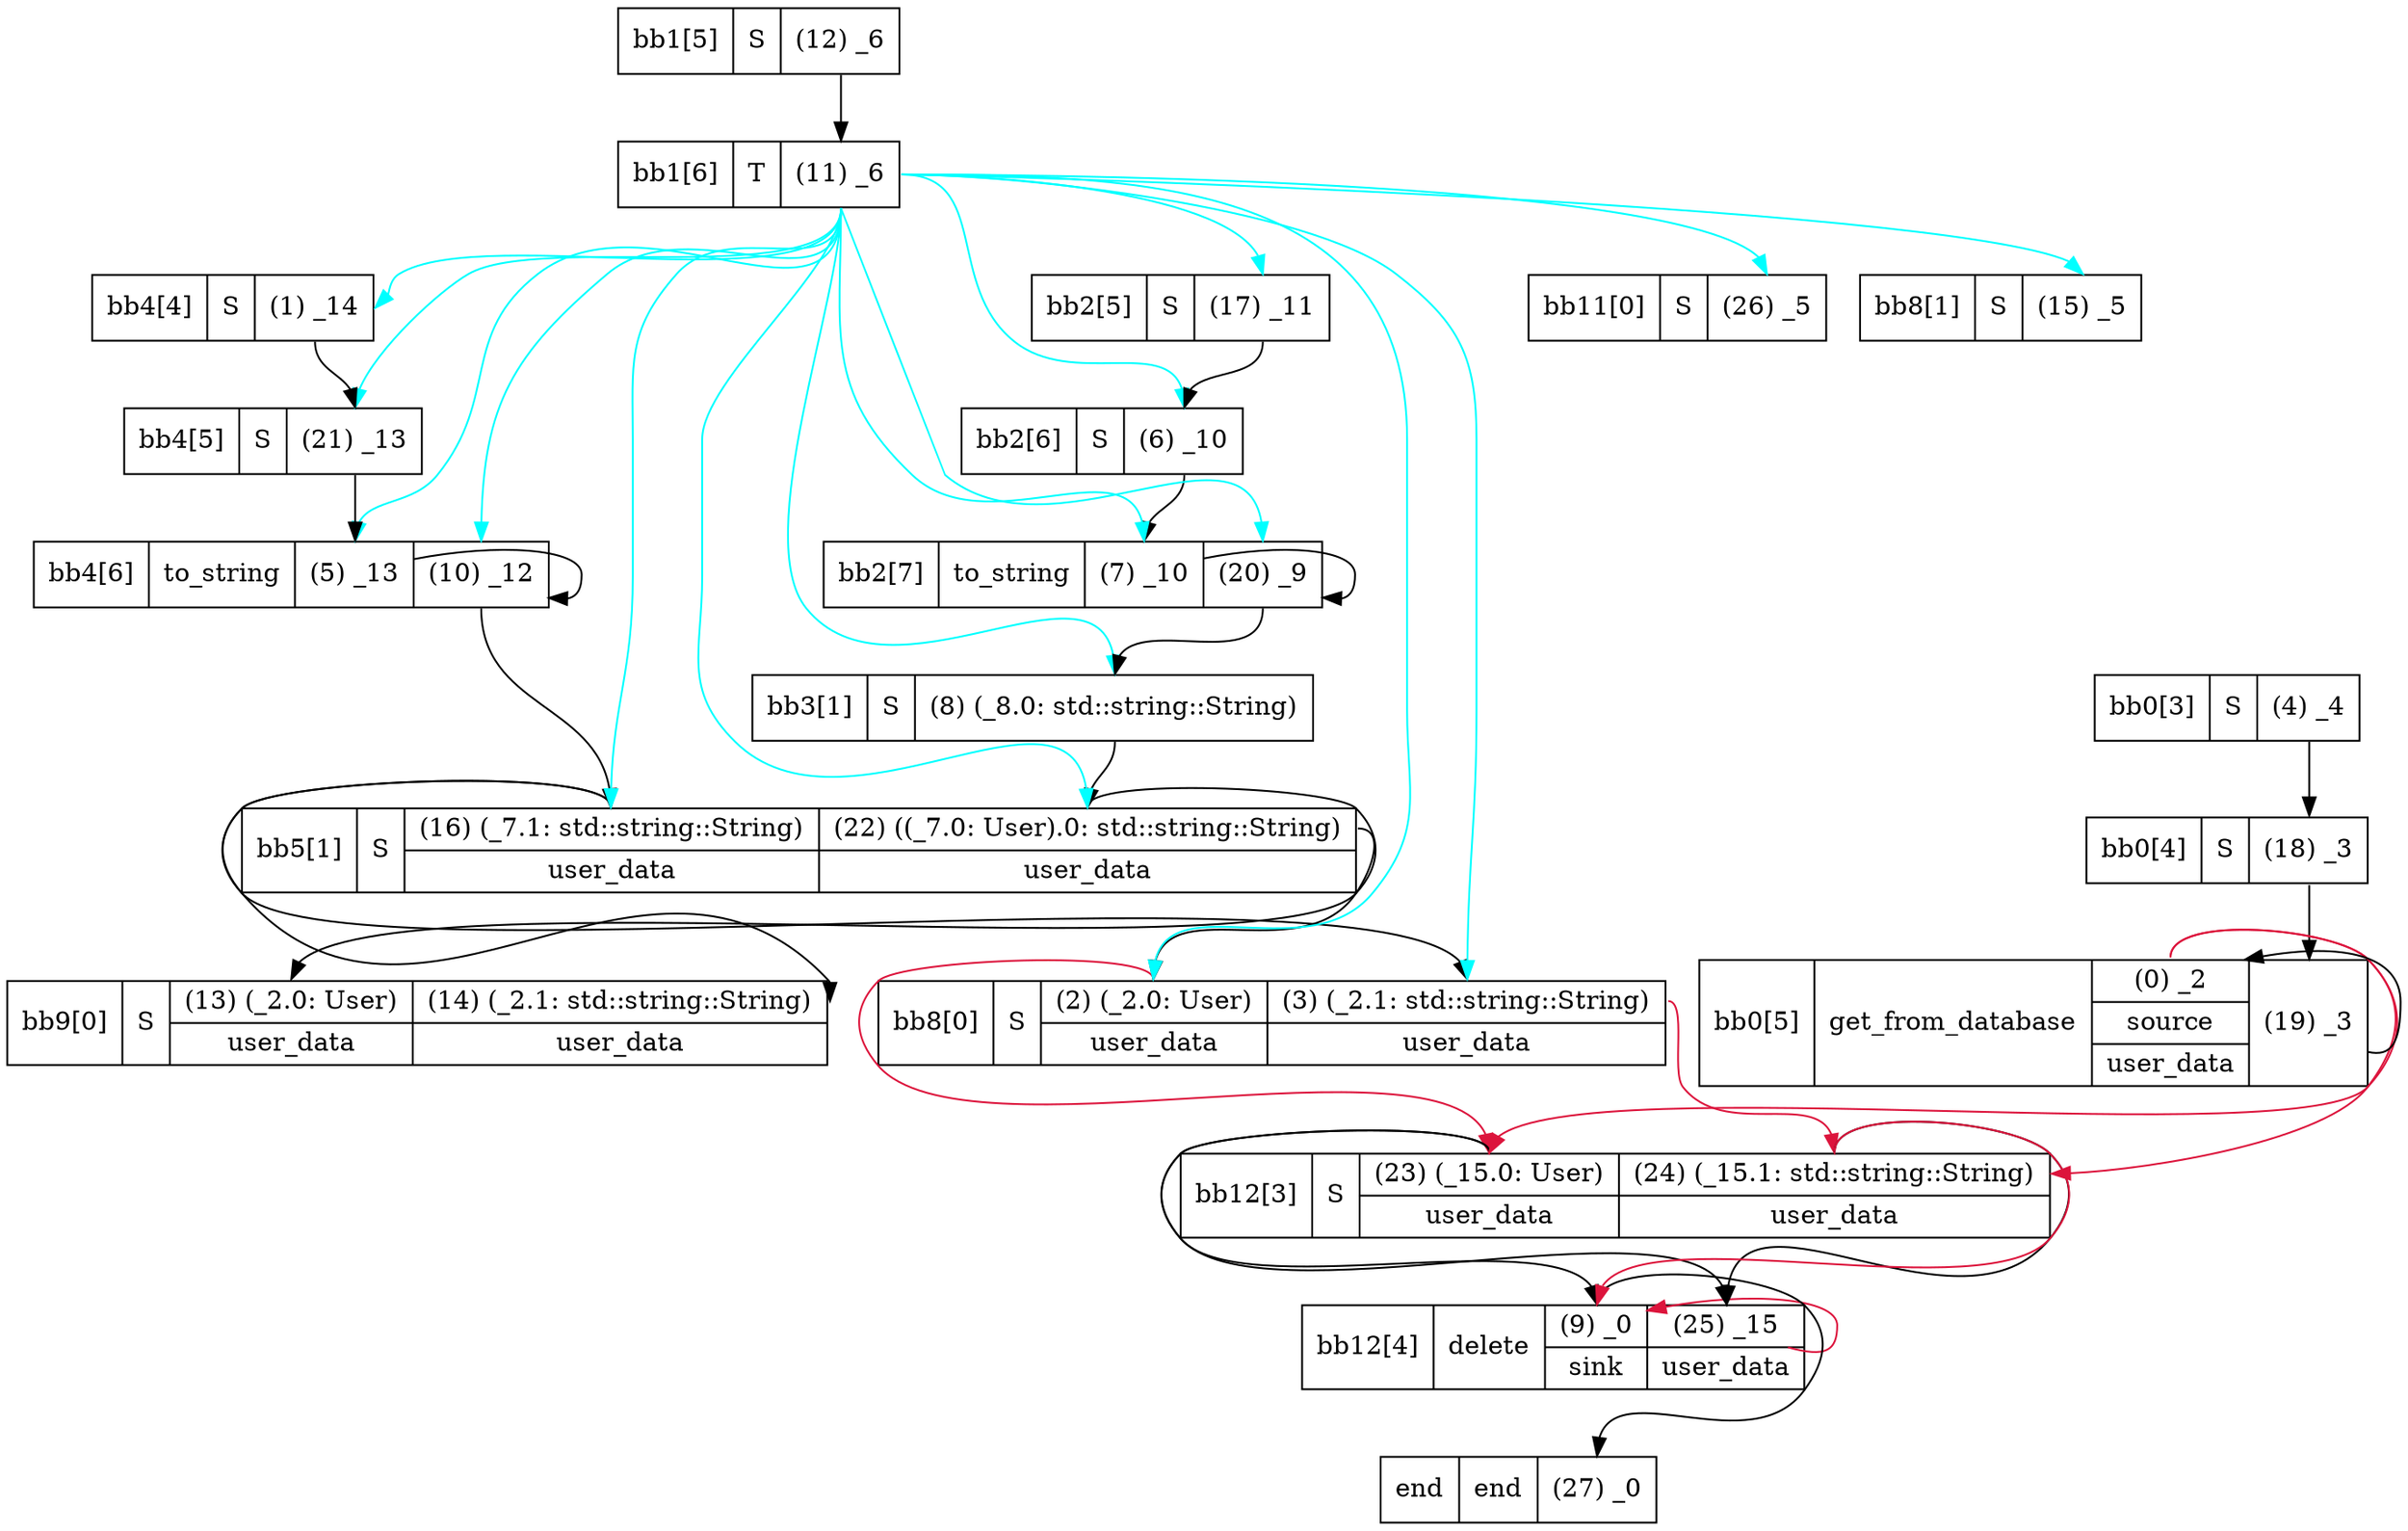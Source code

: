 digraph g {
    n5007137568[label="bb2[6]|S|<p6> (6) _10"][shape="record"];
    n5006152464[label="bb12[4]|delete|{<p9> (9) _0| sink}|{<p25> (25) _15| user_data}"][shape="record"];
    n5006248960[label="bb9[0]|S|{<p13> (13) (_2.0: User)| user_data}|{<p14> (14) (_2.1: std::string::String)| user_data}"][shape="record"];
    n5007151856[label="bb4[6]|to_string|<p5> (5) _13|<p10> (10) _12"][shape="record"];
    n5007104368[label="bb11[0]|S|<p26> (26) _5"][shape="record"];
    n5006400128[label="bb8[1]|S|<p15> (15) _5"][shape="record"];
    n5007090944[label="bb5[1]|S|{<p16> (16) (_7.1: std::string::String)| user_data}|{<p22> (22) ((_7.0: User).0: std::string::String)| user_data}"][shape="record"];
    n5006293584[label="bb8[0]|S|{<p2> (2) (_2.0: User)| user_data}|{<p3> (3) (_2.1: std::string::String)| user_data}"][shape="record"];
    n5007124416[label="bb3[1]|S|<p8> (8) (_8.0: std::string::String)"][shape="record"];
    n5006244640[label="bb1[6]|T|<p11> (11) _6"][shape="record"];
    n5007164432[label="bb2[5]|S|<p17> (17) _11"][shape="record"];
    n5006405152[label="bb12[3]|S|{<p23> (23) (_15.0: User)| user_data}|{<p24> (24) (_15.1: std::string::String)| user_data}"][shape="record"];
    n5006104336[label="end|end|<p27> (27) _0"][shape="record"];
    n5007098880[label="bb2[7]|to_string|<p7> (7) _10|<p20> (20) _9"][shape="record"];
    n5007098768[label="bb0[3]|S|<p4> (4) _4"][shape="record"];
    n5007159600[label="bb4[4]|S|<p1> (1) _14"][shape="record"];
    n5007124800[label="bb1[5]|S|<p12> (12) _6"][shape="record"];
    n5007139408[label="bb0[4]|S|<p18> (18) _3"][shape="record"];
    n5007131776[label="bb4[5]|S|<p21> (21) _13"][shape="record"];
    n5007132176[label="bb0[5]|get_from_database|{<p0> (0) _2| source| user_data}|<p19> (19) _3"][shape="record"];
    n5007124800:p12 -> n5006244640:p11[label=""];
    n5007132176:p19 -> n5007132176:p0[label=""];
    n5007164432:p17 -> n5007137568:p6[label=""];
    n5007137568:p6 -> n5007098880:p7[label=""];
    n5007131776:p21 -> n5007151856:p5[label=""];
    n5007090944:p16 -> n5006248960:p14[label=""];
    n5006244640:p11 -> n5006400128:p15[label=""][color="aqua"];
    n5006244640:p11 -> n5007098880:p20[label=""][color="aqua"];
    n5007098768:p4 -> n5007139408:p18[label=""];
    n5007151856:p10 -> n5007090944:p16[label=""];
    n5006244640:p11 -> n5006293584:p2[label=""][color="aqua"];
    n5007090944:p16 -> n5006293584:p3[label=""];
    n5006405152:p23 -> n5006152464:p9[label=""];
    n5006405152:p23 -> n5006152464:p25[label=""];
    n5007132176:p0 -> n5006405152:p24[label=""][color="crimson"];
    n5006244640:p11 -> n5007124416:p8[label=""][color="aqua"];
    n5006293584:p3 -> n5006405152:p24[label=""][color="crimson"];
    n5006244640:p11 -> n5007137568:p6[label=""][color="aqua"];
    n5006244640:p11 -> n5007098880:p7[label=""][color="aqua"];
    n5006244640:p11 -> n5007104368:p26[label=""][color="aqua"];
    n5007151856:p5 -> n5007151856:p10[label=""];
    n5007139408:p18 -> n5007132176:p19[label=""];
    n5006244640:p11 -> n5007159600:p1[label=""][color="aqua"];
    n5006244640:p11 -> n5007131776:p21[label=""][color="aqua"];
    n5007124416:p8 -> n5007090944:p22[label=""];
    n5006244640:p11 -> n5007090944:p16[label=""][color="aqua"];
    n5007132176:p0 -> n5006405152:p23[label=""][color="crimson"];
    n5006405152:p24 -> n5006152464:p25[label=""];
    n5006405152:p24 -> n5006152464:p9[label=""][color="crimson"];
    n5007098880:p20 -> n5007124416:p8[label=""];
    n5007090944:p22 -> n5006248960:p13[label=""];
    n5006152464:p25 -> n5006152464:p9[label=""][color="crimson"];
    n5006293584:p2 -> n5006405152:p23[label=""][color="crimson"];
    n5006244640:p11 -> n5007151856:p5[label=""][color="aqua"];
    n5007098880:p7 -> n5007098880:p20[label=""];
    n5006244640:p11 -> n5007090944:p22[label=""][color="aqua"];
    n5006244640:p11 -> n5007151856:p10[label=""][color="aqua"];
    n5007090944:p22 -> n5006293584:p2[label=""];
    n5007159600:p1 -> n5007131776:p21[label=""];
    n5006244640:p11 -> n5006293584:p3[label=""][color="aqua"];
    n5006244640:p11 -> n5007164432:p17[label=""][color="aqua"];
    n5006152464:p9 -> n5006104336:p27[label=""];
}
